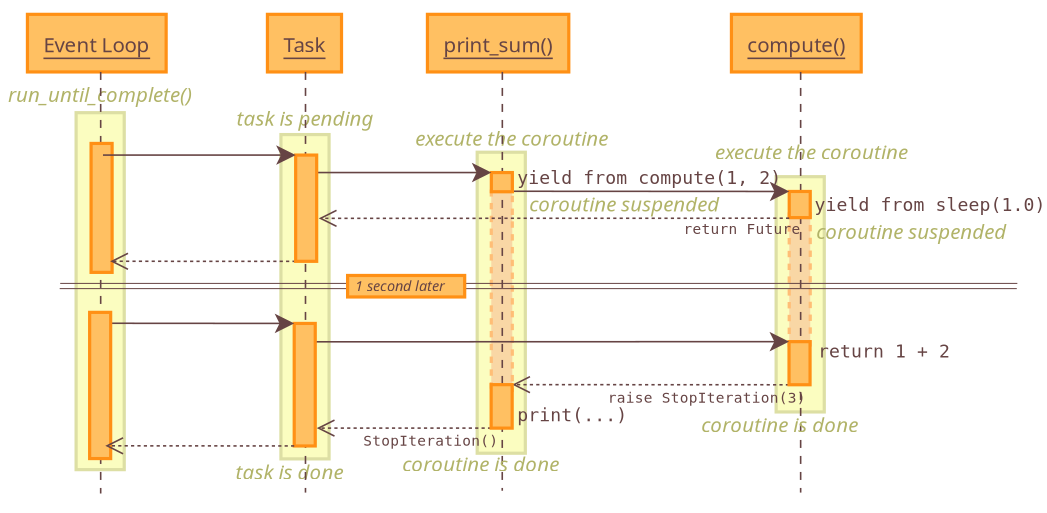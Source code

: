 <?xml version="1.0" encoding="UTF-8"?>
<dia:diagram xmlns:dia="http://www.lysator.liu.se/~alla/dia/">
  <dia:layer name="Arrière-plan" visible="true" active="true">
    <dia:object type="Standard - Box" version="0" id="O0">
      <dia:attribute name="obj_pos">
        <dia:point val="0.224,0.533"/>
      </dia:attribute>
      <dia:attribute name="obj_bb">
        <dia:rectangle val="0.174,0.483;32.842,16.455"/>
      </dia:attribute>
      <dia:attribute name="elem_corner">
        <dia:point val="0.224,0.533"/>
      </dia:attribute>
      <dia:attribute name="elem_width">
        <dia:real val="32.568"/>
      </dia:attribute>
      <dia:attribute name="elem_height">
        <dia:real val="15.871"/>
      </dia:attribute>
      <dia:attribute name="border_width">
        <dia:real val="0.1"/>
      </dia:attribute>
      <dia:attribute name="border_color">
        <dia:color val="#ffffff"/>
      </dia:attribute>
      <dia:attribute name="show_background">
        <dia:boolean val="true"/>
      </dia:attribute>
    </dia:object>
    <dia:object type="Standard - Box" version="0" id="O1">
      <dia:attribute name="obj_pos">
        <dia:point val="8.922,4.657"/>
      </dia:attribute>
      <dia:attribute name="obj_bb">
        <dia:rectangle val="8.872,4.607;10.476,14.842"/>
      </dia:attribute>
      <dia:attribute name="elem_corner">
        <dia:point val="8.922,4.657"/>
      </dia:attribute>
      <dia:attribute name="elem_width">
        <dia:real val="1.504"/>
      </dia:attribute>
      <dia:attribute name="elem_height">
        <dia:real val="10.135"/>
      </dia:attribute>
      <dia:attribute name="border_width">
        <dia:real val="0.1"/>
      </dia:attribute>
      <dia:attribute name="border_color">
        <dia:color val="#dddfa4"/>
      </dia:attribute>
      <dia:attribute name="inner_color">
        <dia:color val="#fbfdc0"/>
      </dia:attribute>
      <dia:attribute name="show_background">
        <dia:boolean val="true"/>
      </dia:attribute>
    </dia:object>
    <dia:object type="Standard - Box" version="0" id="O2">
      <dia:attribute name="obj_pos">
        <dia:point val="24.397,5.973"/>
      </dia:attribute>
      <dia:attribute name="obj_bb">
        <dia:rectangle val="24.347,5.923;25.951,13.375"/>
      </dia:attribute>
      <dia:attribute name="elem_corner">
        <dia:point val="24.397,5.973"/>
      </dia:attribute>
      <dia:attribute name="elem_width">
        <dia:real val="1.504"/>
      </dia:attribute>
      <dia:attribute name="elem_height">
        <dia:real val="7.352"/>
      </dia:attribute>
      <dia:attribute name="border_width">
        <dia:real val="0.1"/>
      </dia:attribute>
      <dia:attribute name="border_color">
        <dia:color val="#dddfa4"/>
      </dia:attribute>
      <dia:attribute name="inner_color">
        <dia:color val="#fbfdc0"/>
      </dia:attribute>
      <dia:attribute name="show_background">
        <dia:boolean val="true"/>
      </dia:attribute>
    </dia:object>
    <dia:object type="Standard - Box" version="0" id="O3">
      <dia:attribute name="obj_pos">
        <dia:point val="15.055,5.209"/>
      </dia:attribute>
      <dia:attribute name="obj_bb">
        <dia:rectangle val="15.005,5.159;16.609,14.665"/>
      </dia:attribute>
      <dia:attribute name="elem_corner">
        <dia:point val="15.055,5.209"/>
      </dia:attribute>
      <dia:attribute name="elem_width">
        <dia:real val="1.504"/>
      </dia:attribute>
      <dia:attribute name="elem_height">
        <dia:real val="9.406"/>
      </dia:attribute>
      <dia:attribute name="border_width">
        <dia:real val="0.1"/>
      </dia:attribute>
      <dia:attribute name="border_color">
        <dia:color val="#dddfa4"/>
      </dia:attribute>
      <dia:attribute name="inner_color">
        <dia:color val="#fbfdc0"/>
      </dia:attribute>
      <dia:attribute name="show_background">
        <dia:boolean val="true"/>
      </dia:attribute>
    </dia:object>
    <dia:object type="Standard - Box" version="0" id="O4">
      <dia:attribute name="obj_pos">
        <dia:point val="2.521,3.973"/>
      </dia:attribute>
      <dia:attribute name="obj_bb">
        <dia:rectangle val="2.471,3.923;4.075,15.178"/>
      </dia:attribute>
      <dia:attribute name="elem_corner">
        <dia:point val="2.521,3.973"/>
      </dia:attribute>
      <dia:attribute name="elem_width">
        <dia:real val="1.504"/>
      </dia:attribute>
      <dia:attribute name="elem_height">
        <dia:real val="11.155"/>
      </dia:attribute>
      <dia:attribute name="border_width">
        <dia:real val="0.1"/>
      </dia:attribute>
      <dia:attribute name="border_color">
        <dia:color val="#dddfa4"/>
      </dia:attribute>
      <dia:attribute name="inner_color">
        <dia:color val="#fbfdc0"/>
      </dia:attribute>
      <dia:attribute name="show_background">
        <dia:boolean val="true"/>
      </dia:attribute>
    </dia:object>
    <dia:object type="UML - Object" version="0" id="O5">
      <dia:attribute name="obj_pos">
        <dia:point val="1,0.9"/>
      </dia:attribute>
      <dia:attribute name="obj_bb">
        <dia:rectangle val="0.95,0.85;5.628,2.75"/>
      </dia:attribute>
      <dia:attribute name="meta">
        <dia:composite type="dict"/>
      </dia:attribute>
      <dia:attribute name="elem_corner">
        <dia:point val="1,0.9"/>
      </dia:attribute>
      <dia:attribute name="elem_width">
        <dia:real val="4.577"/>
      </dia:attribute>
      <dia:attribute name="elem_height">
        <dia:real val="1.8"/>
      </dia:attribute>
      <dia:attribute name="line_width">
        <dia:real val="0.1"/>
      </dia:attribute>
      <dia:attribute name="text_colour">
        <dia:color val="#664444"/>
      </dia:attribute>
      <dia:attribute name="line_colour">
        <dia:color val="#ff9015"/>
      </dia:attribute>
      <dia:attribute name="fill_colour">
        <dia:color val="#ffc062"/>
      </dia:attribute>
      <dia:attribute name="text">
        <dia:composite type="text">
          <dia:attribute name="string">
            <dia:string>#Event Loop#</dia:string>
          </dia:attribute>
          <dia:attribute name="font">
            <dia:font family="sans" style="0" name="Helvetica"/>
          </dia:attribute>
          <dia:attribute name="height">
            <dia:real val="0.8"/>
          </dia:attribute>
          <dia:attribute name="pos">
            <dia:point val="3.289,1.995"/>
          </dia:attribute>
          <dia:attribute name="color">
            <dia:color val="#664444"/>
          </dia:attribute>
          <dia:attribute name="alignment">
            <dia:enum val="1"/>
          </dia:attribute>
        </dia:composite>
      </dia:attribute>
      <dia:attribute name="stereotype">
        <dia:string>##</dia:string>
      </dia:attribute>
      <dia:attribute name="exstate">
        <dia:string>##</dia:string>
      </dia:attribute>
      <dia:attribute name="attrib">
        <dia:composite type="text">
          <dia:attribute name="string">
            <dia:string>##</dia:string>
          </dia:attribute>
          <dia:attribute name="font">
            <dia:font family="sans" style="0" name="Helvetica"/>
          </dia:attribute>
          <dia:attribute name="height">
            <dia:real val="0.8"/>
          </dia:attribute>
          <dia:attribute name="pos">
            <dia:point val="0,0"/>
          </dia:attribute>
          <dia:attribute name="color">
            <dia:color val="#000000"/>
          </dia:attribute>
          <dia:attribute name="alignment">
            <dia:enum val="0"/>
          </dia:attribute>
        </dia:composite>
      </dia:attribute>
      <dia:attribute name="is_active">
        <dia:boolean val="false"/>
      </dia:attribute>
      <dia:attribute name="show_attribs">
        <dia:boolean val="false"/>
      </dia:attribute>
      <dia:attribute name="multiple">
        <dia:boolean val="false"/>
      </dia:attribute>
    </dia:object>
    <dia:object type="UML - Object" version="0" id="O6">
      <dia:attribute name="obj_pos">
        <dia:point val="8.5,0.9"/>
      </dia:attribute>
      <dia:attribute name="obj_bb">
        <dia:rectangle val="8.45,0.85;10.93,2.75"/>
      </dia:attribute>
      <dia:attribute name="meta">
        <dia:composite type="dict"/>
      </dia:attribute>
      <dia:attribute name="elem_corner">
        <dia:point val="8.5,0.9"/>
      </dia:attribute>
      <dia:attribute name="elem_width">
        <dia:real val="2.38"/>
      </dia:attribute>
      <dia:attribute name="elem_height">
        <dia:real val="1.8"/>
      </dia:attribute>
      <dia:attribute name="line_width">
        <dia:real val="0.1"/>
      </dia:attribute>
      <dia:attribute name="text_colour">
        <dia:color val="#664444"/>
      </dia:attribute>
      <dia:attribute name="line_colour">
        <dia:color val="#ff9015"/>
      </dia:attribute>
      <dia:attribute name="fill_colour">
        <dia:color val="#ffc062"/>
      </dia:attribute>
      <dia:attribute name="text">
        <dia:composite type="text">
          <dia:attribute name="string">
            <dia:string>#Task#</dia:string>
          </dia:attribute>
          <dia:attribute name="font">
            <dia:font family="sans" style="0" name="Helvetica"/>
          </dia:attribute>
          <dia:attribute name="height">
            <dia:real val="0.8"/>
          </dia:attribute>
          <dia:attribute name="pos">
            <dia:point val="9.69,1.995"/>
          </dia:attribute>
          <dia:attribute name="color">
            <dia:color val="#664444"/>
          </dia:attribute>
          <dia:attribute name="alignment">
            <dia:enum val="1"/>
          </dia:attribute>
        </dia:composite>
      </dia:attribute>
      <dia:attribute name="stereotype">
        <dia:string>##</dia:string>
      </dia:attribute>
      <dia:attribute name="exstate">
        <dia:string>##</dia:string>
      </dia:attribute>
      <dia:attribute name="attrib">
        <dia:composite type="text">
          <dia:attribute name="string">
            <dia:string>##</dia:string>
          </dia:attribute>
          <dia:attribute name="font">
            <dia:font family="sans" style="0" name="Helvetica"/>
          </dia:attribute>
          <dia:attribute name="height">
            <dia:real val="0.8"/>
          </dia:attribute>
          <dia:attribute name="pos">
            <dia:point val="0,0"/>
          </dia:attribute>
          <dia:attribute name="color">
            <dia:color val="#000000"/>
          </dia:attribute>
          <dia:attribute name="alignment">
            <dia:enum val="0"/>
          </dia:attribute>
        </dia:composite>
      </dia:attribute>
      <dia:attribute name="is_active">
        <dia:boolean val="false"/>
      </dia:attribute>
      <dia:attribute name="show_attribs">
        <dia:boolean val="false"/>
      </dia:attribute>
      <dia:attribute name="multiple">
        <dia:boolean val="false"/>
      </dia:attribute>
    </dia:object>
    <dia:object type="UML - Object" version="0" id="O7">
      <dia:attribute name="obj_pos">
        <dia:point val="23,0.9"/>
      </dia:attribute>
      <dia:attribute name="obj_bb">
        <dia:rectangle val="22.95,0.85;27.375,2.75"/>
      </dia:attribute>
      <dia:attribute name="meta">
        <dia:composite type="dict"/>
      </dia:attribute>
      <dia:attribute name="elem_corner">
        <dia:point val="23,0.9"/>
      </dia:attribute>
      <dia:attribute name="elem_width">
        <dia:real val="4.325"/>
      </dia:attribute>
      <dia:attribute name="elem_height">
        <dia:real val="1.8"/>
      </dia:attribute>
      <dia:attribute name="line_width">
        <dia:real val="0.1"/>
      </dia:attribute>
      <dia:attribute name="text_colour">
        <dia:color val="#664444"/>
      </dia:attribute>
      <dia:attribute name="line_colour">
        <dia:color val="#ff9015"/>
      </dia:attribute>
      <dia:attribute name="fill_colour">
        <dia:color val="#ffc062"/>
      </dia:attribute>
      <dia:attribute name="text">
        <dia:composite type="text">
          <dia:attribute name="string">
            <dia:string>#compute()#</dia:string>
          </dia:attribute>
          <dia:attribute name="font">
            <dia:font family="sans" style="0" name="Helvetica"/>
          </dia:attribute>
          <dia:attribute name="height">
            <dia:real val="0.8"/>
          </dia:attribute>
          <dia:attribute name="pos">
            <dia:point val="25.163,1.995"/>
          </dia:attribute>
          <dia:attribute name="color">
            <dia:color val="#664444"/>
          </dia:attribute>
          <dia:attribute name="alignment">
            <dia:enum val="1"/>
          </dia:attribute>
        </dia:composite>
      </dia:attribute>
      <dia:attribute name="stereotype">
        <dia:string>##</dia:string>
      </dia:attribute>
      <dia:attribute name="exstate">
        <dia:string>##</dia:string>
      </dia:attribute>
      <dia:attribute name="attrib">
        <dia:composite type="text">
          <dia:attribute name="string">
            <dia:string>##</dia:string>
          </dia:attribute>
          <dia:attribute name="font">
            <dia:font family="sans" style="0" name="Helvetica"/>
          </dia:attribute>
          <dia:attribute name="height">
            <dia:real val="0.8"/>
          </dia:attribute>
          <dia:attribute name="pos">
            <dia:point val="0,0"/>
          </dia:attribute>
          <dia:attribute name="color">
            <dia:color val="#000000"/>
          </dia:attribute>
          <dia:attribute name="alignment">
            <dia:enum val="0"/>
          </dia:attribute>
        </dia:composite>
      </dia:attribute>
      <dia:attribute name="is_active">
        <dia:boolean val="false"/>
      </dia:attribute>
      <dia:attribute name="show_attribs">
        <dia:boolean val="false"/>
      </dia:attribute>
      <dia:attribute name="multiple">
        <dia:boolean val="false"/>
      </dia:attribute>
    </dia:object>
    <dia:object type="UML - Object" version="0" id="O8">
      <dia:attribute name="obj_pos">
        <dia:point val="13.5,0.9"/>
      </dia:attribute>
      <dia:attribute name="obj_bb">
        <dia:rectangle val="13.45,0.85;18.233,2.75"/>
      </dia:attribute>
      <dia:attribute name="meta">
        <dia:composite type="dict"/>
      </dia:attribute>
      <dia:attribute name="elem_corner">
        <dia:point val="13.5,0.9"/>
      </dia:attribute>
      <dia:attribute name="elem_width">
        <dia:real val="4.683"/>
      </dia:attribute>
      <dia:attribute name="elem_height">
        <dia:real val="1.8"/>
      </dia:attribute>
      <dia:attribute name="line_width">
        <dia:real val="0.1"/>
      </dia:attribute>
      <dia:attribute name="text_colour">
        <dia:color val="#664444"/>
      </dia:attribute>
      <dia:attribute name="line_colour">
        <dia:color val="#ff9015"/>
      </dia:attribute>
      <dia:attribute name="fill_colour">
        <dia:color val="#ffc062"/>
      </dia:attribute>
      <dia:attribute name="text">
        <dia:composite type="text">
          <dia:attribute name="string">
            <dia:string>#print_sum()#</dia:string>
          </dia:attribute>
          <dia:attribute name="font">
            <dia:font family="sans" style="0" name="Helvetica"/>
          </dia:attribute>
          <dia:attribute name="height">
            <dia:real val="0.8"/>
          </dia:attribute>
          <dia:attribute name="pos">
            <dia:point val="15.841,1.995"/>
          </dia:attribute>
          <dia:attribute name="color">
            <dia:color val="#664444"/>
          </dia:attribute>
          <dia:attribute name="alignment">
            <dia:enum val="1"/>
          </dia:attribute>
        </dia:composite>
      </dia:attribute>
      <dia:attribute name="stereotype">
        <dia:string>##</dia:string>
      </dia:attribute>
      <dia:attribute name="exstate">
        <dia:string>##</dia:string>
      </dia:attribute>
      <dia:attribute name="attrib">
        <dia:composite type="text">
          <dia:attribute name="string">
            <dia:string>##</dia:string>
          </dia:attribute>
          <dia:attribute name="font">
            <dia:font family="sans" style="0" name="Helvetica"/>
          </dia:attribute>
          <dia:attribute name="height">
            <dia:real val="0.8"/>
          </dia:attribute>
          <dia:attribute name="pos">
            <dia:point val="0,0"/>
          </dia:attribute>
          <dia:attribute name="color">
            <dia:color val="#000000"/>
          </dia:attribute>
          <dia:attribute name="alignment">
            <dia:enum val="0"/>
          </dia:attribute>
        </dia:composite>
      </dia:attribute>
      <dia:attribute name="is_active">
        <dia:boolean val="false"/>
      </dia:attribute>
      <dia:attribute name="show_attribs">
        <dia:boolean val="false"/>
      </dia:attribute>
      <dia:attribute name="multiple">
        <dia:boolean val="false"/>
      </dia:attribute>
    </dia:object>
    <dia:object type="Standard - Text" version="1" id="O9">
      <dia:attribute name="obj_pos">
        <dia:point val="0.391,3.64"/>
      </dia:attribute>
      <dia:attribute name="obj_bb">
        <dia:rectangle val="0.391,3.045;7.011,3.79"/>
      </dia:attribute>
      <dia:attribute name="text">
        <dia:composite type="text">
          <dia:attribute name="string">
            <dia:string>#run_until_complete()#</dia:string>
          </dia:attribute>
          <dia:attribute name="font">
            <dia:font family="sans" style="8" name="Helvetica-Oblique"/>
          </dia:attribute>
          <dia:attribute name="height">
            <dia:real val="0.8"/>
          </dia:attribute>
          <dia:attribute name="pos">
            <dia:point val="0.391,3.64"/>
          </dia:attribute>
          <dia:attribute name="color">
            <dia:color val="#b1b368"/>
          </dia:attribute>
          <dia:attribute name="alignment">
            <dia:enum val="0"/>
          </dia:attribute>
        </dia:composite>
      </dia:attribute>
      <dia:attribute name="valign">
        <dia:enum val="3"/>
      </dia:attribute>
    </dia:object>
    <dia:object type="Standard - Text" version="1" id="O10">
      <dia:attribute name="obj_pos">
        <dia:point val="16.305,6.2"/>
      </dia:attribute>
      <dia:attribute name="obj_bb">
        <dia:rectangle val="16.305,5.675;24.465,6.332"/>
      </dia:attribute>
      <dia:attribute name="text">
        <dia:composite type="text">
          <dia:attribute name="string">
            <dia:string>#yield from compute(1, 2)#</dia:string>
          </dia:attribute>
          <dia:attribute name="font">
            <dia:font family="monospace" style="0" name="Courier"/>
          </dia:attribute>
          <dia:attribute name="height">
            <dia:real val="0.706"/>
          </dia:attribute>
          <dia:attribute name="pos">
            <dia:point val="16.305,6.2"/>
          </dia:attribute>
          <dia:attribute name="color">
            <dia:color val="#664444"/>
          </dia:attribute>
          <dia:attribute name="alignment">
            <dia:enum val="0"/>
          </dia:attribute>
        </dia:composite>
      </dia:attribute>
      <dia:attribute name="valign">
        <dia:enum val="3"/>
      </dia:attribute>
    </dia:object>
    <dia:object type="Standard - Text" version="1" id="O11">
      <dia:attribute name="obj_pos">
        <dia:point val="25.593,7.044"/>
      </dia:attribute>
      <dia:attribute name="obj_bb">
        <dia:rectangle val="25.593,6.519;32.733,7.177"/>
      </dia:attribute>
      <dia:attribute name="text">
        <dia:composite type="text">
          <dia:attribute name="string">
            <dia:string>#yield from sleep(1.0)#</dia:string>
          </dia:attribute>
          <dia:attribute name="font">
            <dia:font family="monospace" style="0" name="Courier"/>
          </dia:attribute>
          <dia:attribute name="height">
            <dia:real val="0.706"/>
          </dia:attribute>
          <dia:attribute name="pos">
            <dia:point val="25.593,7.044"/>
          </dia:attribute>
          <dia:attribute name="color">
            <dia:color val="#664444"/>
          </dia:attribute>
          <dia:attribute name="alignment">
            <dia:enum val="0"/>
          </dia:attribute>
        </dia:composite>
      </dia:attribute>
      <dia:attribute name="valign">
        <dia:enum val="3"/>
      </dia:attribute>
    </dia:object>
    <dia:object type="Standard - Text" version="1" id="O12">
      <dia:attribute name="obj_pos">
        <dia:point val="13.117,5.01"/>
      </dia:attribute>
      <dia:attribute name="obj_bb">
        <dia:rectangle val="13.117,4.415;20.177,5.16"/>
      </dia:attribute>
      <dia:attribute name="text">
        <dia:composite type="text">
          <dia:attribute name="string">
            <dia:string>#execute the coroutine#</dia:string>
          </dia:attribute>
          <dia:attribute name="font">
            <dia:font family="sans" style="8" name="Helvetica-Oblique"/>
          </dia:attribute>
          <dia:attribute name="height">
            <dia:real val="0.8"/>
          </dia:attribute>
          <dia:attribute name="pos">
            <dia:point val="13.117,5.01"/>
          </dia:attribute>
          <dia:attribute name="color">
            <dia:color val="#b1b368"/>
          </dia:attribute>
          <dia:attribute name="alignment">
            <dia:enum val="0"/>
          </dia:attribute>
        </dia:composite>
      </dia:attribute>
      <dia:attribute name="valign">
        <dia:enum val="3"/>
      </dia:attribute>
    </dia:object>
    <dia:object type="Standard - Text" version="1" id="O13">
      <dia:attribute name="obj_pos">
        <dia:point val="7.53,4.379"/>
      </dia:attribute>
      <dia:attribute name="obj_bb">
        <dia:rectangle val="7.53,3.784;12.395,4.529"/>
      </dia:attribute>
      <dia:attribute name="text">
        <dia:composite type="text">
          <dia:attribute name="string">
            <dia:string>#task is pending#</dia:string>
          </dia:attribute>
          <dia:attribute name="font">
            <dia:font family="sans" style="8" name="Helvetica-Oblique"/>
          </dia:attribute>
          <dia:attribute name="height">
            <dia:real val="0.8"/>
          </dia:attribute>
          <dia:attribute name="pos">
            <dia:point val="7.53,4.379"/>
          </dia:attribute>
          <dia:attribute name="color">
            <dia:color val="#b1b368"/>
          </dia:attribute>
          <dia:attribute name="alignment">
            <dia:enum val="0"/>
          </dia:attribute>
        </dia:composite>
      </dia:attribute>
      <dia:attribute name="valign">
        <dia:enum val="3"/>
      </dia:attribute>
    </dia:object>
    <dia:object type="Standard - Text" version="1" id="O14">
      <dia:attribute name="obj_pos">
        <dia:point val="25.709,11.625"/>
      </dia:attribute>
      <dia:attribute name="obj_bb">
        <dia:rectangle val="25.709,11.1;29.789,11.757"/>
      </dia:attribute>
      <dia:attribute name="text">
        <dia:composite type="text">
          <dia:attribute name="string">
            <dia:string>#return 1 + 2#</dia:string>
          </dia:attribute>
          <dia:attribute name="font">
            <dia:font family="monospace" style="0" name="Courier"/>
          </dia:attribute>
          <dia:attribute name="height">
            <dia:real val="0.706"/>
          </dia:attribute>
          <dia:attribute name="pos">
            <dia:point val="25.709,11.625"/>
          </dia:attribute>
          <dia:attribute name="color">
            <dia:color val="#664444"/>
          </dia:attribute>
          <dia:attribute name="alignment">
            <dia:enum val="0"/>
          </dia:attribute>
        </dia:composite>
      </dia:attribute>
      <dia:attribute name="valign">
        <dia:enum val="3"/>
      </dia:attribute>
    </dia:object>
    <dia:object type="Standard - Line" version="0" id="O15">
      <dia:attribute name="obj_pos">
        <dia:point val="24.8,12.476"/>
      </dia:attribute>
      <dia:attribute name="obj_bb">
        <dia:rectangle val="16.093,12.182;24.825,12.762"/>
      </dia:attribute>
      <dia:attribute name="conn_endpoints">
        <dia:point val="24.8,12.476"/>
        <dia:point val="16.148,12.472"/>
      </dia:attribute>
      <dia:attribute name="numcp">
        <dia:int val="1"/>
      </dia:attribute>
      <dia:attribute name="line_color">
        <dia:color val="#664444"/>
      </dia:attribute>
      <dia:attribute name="line_width">
        <dia:real val="0.05"/>
      </dia:attribute>
      <dia:attribute name="line_style">
        <dia:enum val="1"/>
      </dia:attribute>
      <dia:attribute name="end_arrow">
        <dia:enum val="1"/>
      </dia:attribute>
      <dia:attribute name="end_arrow_length">
        <dia:real val="0.5"/>
      </dia:attribute>
      <dia:attribute name="end_arrow_width">
        <dia:real val="0.5"/>
      </dia:attribute>
      <dia:attribute name="dashlength">
        <dia:real val="0.1"/>
      </dia:attribute>
      <dia:connections>
        <dia:connection handle="0" to="O30" connection="5"/>
        <dia:connection handle="1" to="O28" connection="2"/>
      </dia:connections>
    </dia:object>
    <dia:object type="Standard - Line" version="0" id="O16">
      <dia:attribute name="obj_pos">
        <dia:point val="15.491,13.83"/>
      </dia:attribute>
      <dia:attribute name="obj_bb">
        <dia:rectangle val="9.984,13.54;15.516,14.121"/>
      </dia:attribute>
      <dia:attribute name="conn_endpoints">
        <dia:point val="15.491,13.83"/>
        <dia:point val="10.04,13.83"/>
      </dia:attribute>
      <dia:attribute name="numcp">
        <dia:int val="1"/>
      </dia:attribute>
      <dia:attribute name="line_color">
        <dia:color val="#664444"/>
      </dia:attribute>
      <dia:attribute name="line_width">
        <dia:real val="0.05"/>
      </dia:attribute>
      <dia:attribute name="line_style">
        <dia:enum val="1"/>
      </dia:attribute>
      <dia:attribute name="end_arrow">
        <dia:enum val="1"/>
      </dia:attribute>
      <dia:attribute name="end_arrow_length">
        <dia:real val="0.5"/>
      </dia:attribute>
      <dia:attribute name="end_arrow_width">
        <dia:real val="0.5"/>
      </dia:attribute>
      <dia:attribute name="dashlength">
        <dia:real val="0.1"/>
      </dia:attribute>
      <dia:connections>
        <dia:connection handle="0" to="O28" connection="5"/>
      </dia:connections>
    </dia:object>
    <dia:object type="Standard - Text" version="1" id="O17">
      <dia:attribute name="obj_pos">
        <dia:point val="16.306,13.616"/>
      </dia:attribute>
      <dia:attribute name="obj_bb">
        <dia:rectangle val="16.306,13.091;19.706,13.748"/>
      </dia:attribute>
      <dia:attribute name="text">
        <dia:composite type="text">
          <dia:attribute name="string">
            <dia:string>#print(...)#</dia:string>
          </dia:attribute>
          <dia:attribute name="font">
            <dia:font family="monospace" style="0" name="Courier"/>
          </dia:attribute>
          <dia:attribute name="height">
            <dia:real val="0.706"/>
          </dia:attribute>
          <dia:attribute name="pos">
            <dia:point val="16.306,13.616"/>
          </dia:attribute>
          <dia:attribute name="color">
            <dia:color val="#664444"/>
          </dia:attribute>
          <dia:attribute name="alignment">
            <dia:enum val="0"/>
          </dia:attribute>
        </dia:composite>
      </dia:attribute>
      <dia:attribute name="valign">
        <dia:enum val="3"/>
      </dia:attribute>
    </dia:object>
    <dia:object type="Standard - Text" version="1" id="O18">
      <dia:attribute name="obj_pos">
        <dia:point val="19.132,13.036"/>
      </dia:attribute>
      <dia:attribute name="obj_bb">
        <dia:rectangle val="19.132,12.616;25.127,13.143"/>
      </dia:attribute>
      <dia:attribute name="text">
        <dia:composite type="text">
          <dia:attribute name="string">
            <dia:string>#raise StopIteration(3)#</dia:string>
          </dia:attribute>
          <dia:attribute name="font">
            <dia:font family="monospace" style="0" name="Courier"/>
          </dia:attribute>
          <dia:attribute name="height">
            <dia:real val="0.564"/>
          </dia:attribute>
          <dia:attribute name="pos">
            <dia:point val="19.132,13.036"/>
          </dia:attribute>
          <dia:attribute name="color">
            <dia:color val="#664444"/>
          </dia:attribute>
          <dia:attribute name="alignment">
            <dia:enum val="0"/>
          </dia:attribute>
        </dia:composite>
      </dia:attribute>
      <dia:attribute name="valign">
        <dia:enum val="3"/>
      </dia:attribute>
    </dia:object>
    <dia:object type="Standard - Text" version="1" id="O19">
      <dia:attribute name="obj_pos">
        <dia:point val="11.493,14.381"/>
      </dia:attribute>
      <dia:attribute name="obj_bb">
        <dia:rectangle val="11.493,13.961;15.581,14.489"/>
      </dia:attribute>
      <dia:attribute name="text">
        <dia:composite type="text">
          <dia:attribute name="string">
            <dia:string>#StopIteration()#</dia:string>
          </dia:attribute>
          <dia:attribute name="font">
            <dia:font family="monospace" style="0" name="Courier"/>
          </dia:attribute>
          <dia:attribute name="height">
            <dia:real val="0.564"/>
          </dia:attribute>
          <dia:attribute name="pos">
            <dia:point val="11.493,14.381"/>
          </dia:attribute>
          <dia:attribute name="color">
            <dia:color val="#664444"/>
          </dia:attribute>
          <dia:attribute name="alignment">
            <dia:enum val="0"/>
          </dia:attribute>
        </dia:composite>
      </dia:attribute>
      <dia:attribute name="valign">
        <dia:enum val="3"/>
      </dia:attribute>
    </dia:object>
    <dia:object type="Standard - Text" version="1" id="O20">
      <dia:attribute name="obj_pos">
        <dia:point val="7.504,15.434"/>
      </dia:attribute>
      <dia:attribute name="obj_bb">
        <dia:rectangle val="7.504,14.838;11.364,15.584"/>
      </dia:attribute>
      <dia:attribute name="text">
        <dia:composite type="text">
          <dia:attribute name="string">
            <dia:string>#task is done#</dia:string>
          </dia:attribute>
          <dia:attribute name="font">
            <dia:font family="sans" style="8" name="Helvetica-Oblique"/>
          </dia:attribute>
          <dia:attribute name="height">
            <dia:real val="0.8"/>
          </dia:attribute>
          <dia:attribute name="pos">
            <dia:point val="7.504,15.434"/>
          </dia:attribute>
          <dia:attribute name="color">
            <dia:color val="#b1b368"/>
          </dia:attribute>
          <dia:attribute name="alignment">
            <dia:enum val="0"/>
          </dia:attribute>
        </dia:composite>
      </dia:attribute>
      <dia:attribute name="valign">
        <dia:enum val="3"/>
      </dia:attribute>
    </dia:object>
    <dia:object type="Standard - Box" version="0" id="O21">
      <dia:attribute name="obj_pos">
        <dia:point val="24.806,6.938"/>
      </dia:attribute>
      <dia:attribute name="obj_bb">
        <dia:rectangle val="24.756,6.888;25.513,11.507"/>
      </dia:attribute>
      <dia:attribute name="elem_corner">
        <dia:point val="24.806,6.938"/>
      </dia:attribute>
      <dia:attribute name="elem_width">
        <dia:real val="0.657"/>
      </dia:attribute>
      <dia:attribute name="elem_height">
        <dia:real val="4.519"/>
      </dia:attribute>
      <dia:attribute name="border_width">
        <dia:real val="0.1"/>
      </dia:attribute>
      <dia:attribute name="border_color">
        <dia:color val="#ffbe76"/>
      </dia:attribute>
      <dia:attribute name="inner_color">
        <dia:color val="#f9d7a5"/>
      </dia:attribute>
      <dia:attribute name="show_background">
        <dia:boolean val="true"/>
      </dia:attribute>
      <dia:attribute name="line_style">
        <dia:enum val="1"/>
      </dia:attribute>
      <dia:attribute name="dashlength">
        <dia:real val="0.2"/>
      </dia:attribute>
    </dia:object>
    <dia:object type="Standard - Box" version="0" id="O22">
      <dia:attribute name="obj_pos">
        <dia:point val="15.495,6.426"/>
      </dia:attribute>
      <dia:attribute name="obj_bb">
        <dia:rectangle val="15.444,6.376;16.201,12.703"/>
      </dia:attribute>
      <dia:attribute name="elem_corner">
        <dia:point val="15.495,6.426"/>
      </dia:attribute>
      <dia:attribute name="elem_width">
        <dia:real val="0.657"/>
      </dia:attribute>
      <dia:attribute name="elem_height">
        <dia:real val="6.227"/>
      </dia:attribute>
      <dia:attribute name="border_width">
        <dia:real val="0.1"/>
      </dia:attribute>
      <dia:attribute name="border_color">
        <dia:color val="#ffbe76"/>
      </dia:attribute>
      <dia:attribute name="inner_color">
        <dia:color val="#f9d7a5"/>
      </dia:attribute>
      <dia:attribute name="show_background">
        <dia:boolean val="true"/>
      </dia:attribute>
      <dia:attribute name="line_style">
        <dia:enum val="1"/>
      </dia:attribute>
      <dia:attribute name="dashlength">
        <dia:real val="0.2"/>
      </dia:attribute>
    </dia:object>
    <dia:object type="Standard - Text" version="1" id="O23">
      <dia:attribute name="obj_pos">
        <dia:point val="16.679,7.063"/>
      </dia:attribute>
      <dia:attribute name="obj_bb">
        <dia:rectangle val="16.679,6.468;23.402,7.213"/>
      </dia:attribute>
      <dia:attribute name="text">
        <dia:composite type="text">
          <dia:attribute name="string">
            <dia:string>#coroutine suspended#</dia:string>
          </dia:attribute>
          <dia:attribute name="font">
            <dia:font family="sans" style="8" name="Helvetica-Oblique"/>
          </dia:attribute>
          <dia:attribute name="height">
            <dia:real val="0.8"/>
          </dia:attribute>
          <dia:attribute name="pos">
            <dia:point val="16.679,7.063"/>
          </dia:attribute>
          <dia:attribute name="color">
            <dia:color val="#b1b368"/>
          </dia:attribute>
          <dia:attribute name="alignment">
            <dia:enum val="0"/>
          </dia:attribute>
        </dia:composite>
      </dia:attribute>
      <dia:attribute name="valign">
        <dia:enum val="3"/>
      </dia:attribute>
    </dia:object>
    <dia:object type="Standard - Text" version="1" id="O24">
      <dia:attribute name="obj_pos">
        <dia:point val="25.648,7.92"/>
      </dia:attribute>
      <dia:attribute name="obj_bb">
        <dia:rectangle val="25.648,7.325;32.37,8.07"/>
      </dia:attribute>
      <dia:attribute name="text">
        <dia:composite type="text">
          <dia:attribute name="string">
            <dia:string>#coroutine suspended#</dia:string>
          </dia:attribute>
          <dia:attribute name="font">
            <dia:font family="sans" style="8" name="Helvetica-Oblique"/>
          </dia:attribute>
          <dia:attribute name="height">
            <dia:real val="0.8"/>
          </dia:attribute>
          <dia:attribute name="pos">
            <dia:point val="25.648,7.92"/>
          </dia:attribute>
          <dia:attribute name="color">
            <dia:color val="#b1b368"/>
          </dia:attribute>
          <dia:attribute name="alignment">
            <dia:enum val="0"/>
          </dia:attribute>
        </dia:composite>
      </dia:attribute>
      <dia:attribute name="valign">
        <dia:enum val="3"/>
      </dia:attribute>
    </dia:object>
    <dia:object type="Standard - Line" version="0" id="O25">
      <dia:attribute name="obj_pos">
        <dia:point val="9.69,2.7"/>
      </dia:attribute>
      <dia:attribute name="obj_bb">
        <dia:rectangle val="9.664,2.675;9.715,15.87"/>
      </dia:attribute>
      <dia:attribute name="conn_endpoints">
        <dia:point val="9.69,2.7"/>
        <dia:point val="9.689,15.845"/>
      </dia:attribute>
      <dia:attribute name="numcp">
        <dia:int val="1"/>
      </dia:attribute>
      <dia:attribute name="line_color">
        <dia:color val="#664444"/>
      </dia:attribute>
      <dia:attribute name="line_width">
        <dia:real val="0.05"/>
      </dia:attribute>
      <dia:attribute name="line_style">
        <dia:enum val="1"/>
      </dia:attribute>
      <dia:attribute name="dashlength">
        <dia:real val="0.25"/>
      </dia:attribute>
      <dia:connections>
        <dia:connection handle="0" to="O6" connection="6"/>
      </dia:connections>
    </dia:object>
    <dia:object type="Standard - Line" version="0" id="O26">
      <dia:attribute name="obj_pos">
        <dia:point val="3.289,2.7"/>
      </dia:attribute>
      <dia:attribute name="obj_bb">
        <dia:rectangle val="3.264,2.675;3.314,15.899"/>
      </dia:attribute>
      <dia:attribute name="conn_endpoints">
        <dia:point val="3.289,2.7"/>
        <dia:point val="3.289,15.874"/>
      </dia:attribute>
      <dia:attribute name="numcp">
        <dia:int val="1"/>
      </dia:attribute>
      <dia:attribute name="line_color">
        <dia:color val="#664444"/>
      </dia:attribute>
      <dia:attribute name="line_width">
        <dia:real val="0.05"/>
      </dia:attribute>
      <dia:attribute name="line_style">
        <dia:enum val="1"/>
      </dia:attribute>
      <dia:attribute name="dashlength">
        <dia:real val="0.25"/>
      </dia:attribute>
      <dia:connections>
        <dia:connection handle="0" to="O5" connection="6"/>
      </dia:connections>
    </dia:object>
    <dia:object type="Standard - Line" version="0" id="O27">
      <dia:attribute name="obj_pos">
        <dia:point val="15.841,2.7"/>
      </dia:attribute>
      <dia:attribute name="obj_bb">
        <dia:rectangle val="15.812,2.675;15.866,15.813"/>
      </dia:attribute>
      <dia:attribute name="conn_endpoints">
        <dia:point val="15.841,2.7"/>
        <dia:point val="15.838,15.788"/>
      </dia:attribute>
      <dia:attribute name="numcp">
        <dia:int val="1"/>
      </dia:attribute>
      <dia:attribute name="line_color">
        <dia:color val="#664444"/>
      </dia:attribute>
      <dia:attribute name="line_width">
        <dia:real val="0.05"/>
      </dia:attribute>
      <dia:attribute name="line_style">
        <dia:enum val="1"/>
      </dia:attribute>
      <dia:attribute name="dashlength">
        <dia:real val="0.25"/>
      </dia:attribute>
      <dia:connections>
        <dia:connection handle="0" to="O8" connection="6"/>
      </dia:connections>
    </dia:object>
    <dia:object type="Standard - Box" version="0" id="O28">
      <dia:attribute name="obj_pos">
        <dia:point val="15.491,12.472"/>
      </dia:attribute>
      <dia:attribute name="obj_bb">
        <dia:rectangle val="15.441,12.422;16.198,13.88"/>
      </dia:attribute>
      <dia:attribute name="elem_corner">
        <dia:point val="15.491,12.472"/>
      </dia:attribute>
      <dia:attribute name="elem_width">
        <dia:real val="0.657"/>
      </dia:attribute>
      <dia:attribute name="elem_height">
        <dia:real val="1.359"/>
      </dia:attribute>
      <dia:attribute name="border_width">
        <dia:real val="0.1"/>
      </dia:attribute>
      <dia:attribute name="border_color">
        <dia:color val="#ff9015"/>
      </dia:attribute>
      <dia:attribute name="inner_color">
        <dia:color val="#ffc062"/>
      </dia:attribute>
      <dia:attribute name="show_background">
        <dia:boolean val="true"/>
      </dia:attribute>
    </dia:object>
    <dia:object type="Standard - Line" version="0" id="O29">
      <dia:attribute name="obj_pos">
        <dia:point val="25.163,2.7"/>
      </dia:attribute>
      <dia:attribute name="obj_bb">
        <dia:rectangle val="25.137,2.675;25.188,15.87"/>
      </dia:attribute>
      <dia:attribute name="conn_endpoints">
        <dia:point val="25.163,2.7"/>
        <dia:point val="25.163,15.845"/>
      </dia:attribute>
      <dia:attribute name="numcp">
        <dia:int val="1"/>
      </dia:attribute>
      <dia:attribute name="line_color">
        <dia:color val="#664444"/>
      </dia:attribute>
      <dia:attribute name="line_width">
        <dia:real val="0.05"/>
      </dia:attribute>
      <dia:attribute name="line_style">
        <dia:enum val="1"/>
      </dia:attribute>
      <dia:attribute name="dashlength">
        <dia:real val="0.25"/>
      </dia:attribute>
      <dia:connections>
        <dia:connection handle="0" to="O7" connection="6"/>
      </dia:connections>
    </dia:object>
    <dia:object type="Standard - Box" version="0" id="O30">
      <dia:attribute name="obj_pos">
        <dia:point val="24.8,11.128"/>
      </dia:attribute>
      <dia:attribute name="obj_bb">
        <dia:rectangle val="24.75,11.078;25.507,12.526"/>
      </dia:attribute>
      <dia:attribute name="elem_corner">
        <dia:point val="24.8,11.128"/>
      </dia:attribute>
      <dia:attribute name="elem_width">
        <dia:real val="0.657"/>
      </dia:attribute>
      <dia:attribute name="elem_height">
        <dia:real val="1.347"/>
      </dia:attribute>
      <dia:attribute name="border_width">
        <dia:real val="0.1"/>
      </dia:attribute>
      <dia:attribute name="border_color">
        <dia:color val="#ff9015"/>
      </dia:attribute>
      <dia:attribute name="inner_color">
        <dia:color val="#ffc062"/>
      </dia:attribute>
      <dia:attribute name="show_background">
        <dia:boolean val="true"/>
      </dia:attribute>
    </dia:object>
    <dia:object type="Standard - Box" version="0" id="O31">
      <dia:attribute name="obj_pos">
        <dia:point val="24.806,6.435"/>
      </dia:attribute>
      <dia:attribute name="obj_bb">
        <dia:rectangle val="24.756,6.385;25.513,7.303"/>
      </dia:attribute>
      <dia:attribute name="elem_corner">
        <dia:point val="24.806,6.435"/>
      </dia:attribute>
      <dia:attribute name="elem_width">
        <dia:real val="0.657"/>
      </dia:attribute>
      <dia:attribute name="elem_height">
        <dia:real val="0.818"/>
      </dia:attribute>
      <dia:attribute name="border_width">
        <dia:real val="0.1"/>
      </dia:attribute>
      <dia:attribute name="border_color">
        <dia:color val="#ff9015"/>
      </dia:attribute>
      <dia:attribute name="inner_color">
        <dia:color val="#ffc062"/>
      </dia:attribute>
      <dia:attribute name="show_background">
        <dia:boolean val="true"/>
      </dia:attribute>
    </dia:object>
    <dia:object type="Standard - Line" version="0" id="O32">
      <dia:attribute name="obj_pos">
        <dia:point val="16.205,6.429"/>
      </dia:attribute>
      <dia:attribute name="obj_bb">
        <dia:rectangle val="16.18,6.129;24.861,6.741"/>
      </dia:attribute>
      <dia:attribute name="conn_endpoints">
        <dia:point val="16.205,6.429"/>
        <dia:point val="24.806,6.435"/>
      </dia:attribute>
      <dia:attribute name="numcp">
        <dia:int val="1"/>
      </dia:attribute>
      <dia:attribute name="line_color">
        <dia:color val="#664444"/>
      </dia:attribute>
      <dia:attribute name="line_width">
        <dia:real val="0.05"/>
      </dia:attribute>
      <dia:attribute name="end_arrow">
        <dia:enum val="22"/>
      </dia:attribute>
      <dia:attribute name="end_arrow_length">
        <dia:real val="0.5"/>
      </dia:attribute>
      <dia:attribute name="end_arrow_width">
        <dia:real val="0.5"/>
      </dia:attribute>
      <dia:connections>
        <dia:connection handle="1" to="O31" connection="0"/>
      </dia:connections>
    </dia:object>
    <dia:object type="Standard - Line" version="0" id="O33">
      <dia:attribute name="obj_pos">
        <dia:point val="24.806,7.271"/>
      </dia:attribute>
      <dia:attribute name="obj_bb">
        <dia:rectangle val="10.047,6.984;24.831,7.565"/>
      </dia:attribute>
      <dia:attribute name="conn_endpoints">
        <dia:point val="24.806,7.271"/>
        <dia:point val="10.103,7.275"/>
      </dia:attribute>
      <dia:attribute name="numcp">
        <dia:int val="1"/>
      </dia:attribute>
      <dia:attribute name="line_color">
        <dia:color val="#664444"/>
      </dia:attribute>
      <dia:attribute name="line_width">
        <dia:real val="0.05"/>
      </dia:attribute>
      <dia:attribute name="line_style">
        <dia:enum val="1"/>
      </dia:attribute>
      <dia:attribute name="end_arrow">
        <dia:enum val="1"/>
      </dia:attribute>
      <dia:attribute name="end_arrow_length">
        <dia:real val="0.5"/>
      </dia:attribute>
      <dia:attribute name="end_arrow_width">
        <dia:real val="0.5"/>
      </dia:attribute>
      <dia:attribute name="dashlength">
        <dia:real val="0.1"/>
      </dia:attribute>
      <dia:connections>
        <dia:connection handle="0" to="O31" connection="5"/>
      </dia:connections>
    </dia:object>
    <dia:object type="Standard - Box" version="0" id="O34">
      <dia:attribute name="obj_pos">
        <dia:point val="15.497,5.844"/>
      </dia:attribute>
      <dia:attribute name="obj_bb">
        <dia:rectangle val="15.447,5.794;16.204,6.494"/>
      </dia:attribute>
      <dia:attribute name="elem_corner">
        <dia:point val="15.497,5.844"/>
      </dia:attribute>
      <dia:attribute name="elem_width">
        <dia:real val="0.657"/>
      </dia:attribute>
      <dia:attribute name="elem_height">
        <dia:real val="0.6"/>
      </dia:attribute>
      <dia:attribute name="border_width">
        <dia:real val="0.1"/>
      </dia:attribute>
      <dia:attribute name="border_color">
        <dia:color val="#ff9015"/>
      </dia:attribute>
      <dia:attribute name="inner_color">
        <dia:color val="#ffc062"/>
      </dia:attribute>
      <dia:attribute name="show_background">
        <dia:boolean val="true"/>
      </dia:attribute>
    </dia:object>
    <dia:object type="Standard - Line" version="0" id="O35">
      <dia:attribute name="obj_pos">
        <dia:point val="9.871,5.844"/>
      </dia:attribute>
      <dia:attribute name="obj_bb">
        <dia:rectangle val="9.846,5.538;15.553,6.15"/>
      </dia:attribute>
      <dia:attribute name="conn_endpoints">
        <dia:point val="9.871,5.844"/>
        <dia:point val="15.497,5.844"/>
      </dia:attribute>
      <dia:attribute name="numcp">
        <dia:int val="1"/>
      </dia:attribute>
      <dia:attribute name="line_color">
        <dia:color val="#664444"/>
      </dia:attribute>
      <dia:attribute name="line_width">
        <dia:real val="0.05"/>
      </dia:attribute>
      <dia:attribute name="end_arrow">
        <dia:enum val="22"/>
      </dia:attribute>
      <dia:attribute name="end_arrow_length">
        <dia:real val="0.5"/>
      </dia:attribute>
      <dia:attribute name="end_arrow_width">
        <dia:real val="0.5"/>
      </dia:attribute>
      <dia:connections>
        <dia:connection handle="1" to="O34" connection="0"/>
      </dia:connections>
    </dia:object>
    <dia:object type="Standard - Box" version="0" id="O36">
      <dia:attribute name="obj_pos">
        <dia:point val="2.989,4.934"/>
      </dia:attribute>
      <dia:attribute name="obj_bb">
        <dia:rectangle val="2.939,4.884;3.696,9.013"/>
      </dia:attribute>
      <dia:attribute name="elem_corner">
        <dia:point val="2.989,4.934"/>
      </dia:attribute>
      <dia:attribute name="elem_width">
        <dia:real val="0.657"/>
      </dia:attribute>
      <dia:attribute name="elem_height">
        <dia:real val="4.029"/>
      </dia:attribute>
      <dia:attribute name="border_width">
        <dia:real val="0.1"/>
      </dia:attribute>
      <dia:attribute name="border_color">
        <dia:color val="#ff9015"/>
      </dia:attribute>
      <dia:attribute name="inner_color">
        <dia:color val="#ffc062"/>
      </dia:attribute>
      <dia:attribute name="show_background">
        <dia:boolean val="true"/>
      </dia:attribute>
    </dia:object>
    <dia:object type="Standard - Line" version="0" id="O37">
      <dia:attribute name="obj_pos">
        <dia:point val="9.807,11.134"/>
      </dia:attribute>
      <dia:attribute name="obj_bb">
        <dia:rectangle val="9.782,10.823;24.856,11.434"/>
      </dia:attribute>
      <dia:attribute name="conn_endpoints">
        <dia:point val="9.807,11.134"/>
        <dia:point val="24.8,11.128"/>
      </dia:attribute>
      <dia:attribute name="numcp">
        <dia:int val="1"/>
      </dia:attribute>
      <dia:attribute name="line_color">
        <dia:color val="#664444"/>
      </dia:attribute>
      <dia:attribute name="line_width">
        <dia:real val="0.05"/>
      </dia:attribute>
      <dia:attribute name="end_arrow">
        <dia:enum val="22"/>
      </dia:attribute>
      <dia:attribute name="end_arrow_length">
        <dia:real val="0.5"/>
      </dia:attribute>
      <dia:attribute name="end_arrow_width">
        <dia:real val="0.5"/>
      </dia:attribute>
      <dia:connections>
        <dia:connection handle="1" to="O30" connection="0"/>
      </dia:connections>
    </dia:object>
    <dia:object type="Standard - Text" version="1" id="O38">
      <dia:attribute name="obj_pos">
        <dia:point val="21.499,7.764"/>
      </dia:attribute>
      <dia:attribute name="obj_bb">
        <dia:rectangle val="21.499,7.344;25.041,7.872"/>
      </dia:attribute>
      <dia:attribute name="text">
        <dia:composite type="text">
          <dia:attribute name="string">
            <dia:string>#return Future#</dia:string>
          </dia:attribute>
          <dia:attribute name="font">
            <dia:font family="monospace" style="0" name="Courier"/>
          </dia:attribute>
          <dia:attribute name="height">
            <dia:real val="0.564"/>
          </dia:attribute>
          <dia:attribute name="pos">
            <dia:point val="21.499,7.764"/>
          </dia:attribute>
          <dia:attribute name="color">
            <dia:color val="#664444"/>
          </dia:attribute>
          <dia:attribute name="alignment">
            <dia:enum val="0"/>
          </dia:attribute>
        </dia:composite>
      </dia:attribute>
      <dia:attribute name="valign">
        <dia:enum val="3"/>
      </dia:attribute>
    </dia:object>
    <dia:object type="Standard - Line" version="0" id="O39">
      <dia:attribute name="obj_pos">
        <dia:point val="9.382,8.618"/>
      </dia:attribute>
      <dia:attribute name="obj_bb">
        <dia:rectangle val="3.53,8.327;9.407,8.908"/>
      </dia:attribute>
      <dia:attribute name="conn_endpoints">
        <dia:point val="9.382,8.618"/>
        <dia:point val="3.586,8.617"/>
      </dia:attribute>
      <dia:attribute name="numcp">
        <dia:int val="1"/>
      </dia:attribute>
      <dia:attribute name="line_color">
        <dia:color val="#664444"/>
      </dia:attribute>
      <dia:attribute name="line_width">
        <dia:real val="0.05"/>
      </dia:attribute>
      <dia:attribute name="line_style">
        <dia:enum val="1"/>
      </dia:attribute>
      <dia:attribute name="end_arrow">
        <dia:enum val="1"/>
      </dia:attribute>
      <dia:attribute name="end_arrow_length">
        <dia:real val="0.5"/>
      </dia:attribute>
      <dia:attribute name="end_arrow_width">
        <dia:real val="0.5"/>
      </dia:attribute>
      <dia:attribute name="dashlength">
        <dia:real val="0.1"/>
      </dia:attribute>
      <dia:connections>
        <dia:connection handle="0" to="O48" connection="5"/>
      </dia:connections>
    </dia:object>
    <dia:object type="Standard - Line" version="0" id="O40">
      <dia:attribute name="obj_pos">
        <dia:point val="31.935,9.308"/>
      </dia:attribute>
      <dia:attribute name="obj_bb">
        <dia:rectangle val="2.014,9.298;31.945,9.318"/>
      </dia:attribute>
      <dia:attribute name="conn_endpoints">
        <dia:point val="31.935,9.308"/>
        <dia:point val="2.024,9.308"/>
      </dia:attribute>
      <dia:attribute name="numcp">
        <dia:int val="1"/>
      </dia:attribute>
      <dia:attribute name="line_color">
        <dia:color val="#664444"/>
      </dia:attribute>
      <dia:attribute name="line_width">
        <dia:real val="0.02"/>
      </dia:attribute>
    </dia:object>
    <dia:object type="Standard - Line" version="0" id="O41">
      <dia:attribute name="obj_pos">
        <dia:point val="31.918,9.471"/>
      </dia:attribute>
      <dia:attribute name="obj_bb">
        <dia:rectangle val="1.998,9.461;31.928,9.481"/>
      </dia:attribute>
      <dia:attribute name="conn_endpoints">
        <dia:point val="31.918,9.471"/>
        <dia:point val="2.008,9.471"/>
      </dia:attribute>
      <dia:attribute name="numcp">
        <dia:int val="1"/>
      </dia:attribute>
      <dia:attribute name="line_color">
        <dia:color val="#664444"/>
      </dia:attribute>
      <dia:attribute name="line_width">
        <dia:real val="0.02"/>
      </dia:attribute>
    </dia:object>
    <dia:group>
      <dia:object type="Standard - Box" version="0" id="O42">
        <dia:attribute name="obj_pos">
          <dia:point val="11.005,9.06"/>
        </dia:attribute>
        <dia:attribute name="obj_bb">
          <dia:rectangle val="10.955,9.01;14.714,9.782"/>
        </dia:attribute>
        <dia:attribute name="elem_corner">
          <dia:point val="11.005,9.06"/>
        </dia:attribute>
        <dia:attribute name="elem_width">
          <dia:real val="3.659"/>
        </dia:attribute>
        <dia:attribute name="elem_height">
          <dia:real val="0.672"/>
        </dia:attribute>
        <dia:attribute name="border_width">
          <dia:real val="0.1"/>
        </dia:attribute>
        <dia:attribute name="border_color">
          <dia:color val="#ff9015"/>
        </dia:attribute>
        <dia:attribute name="inner_color">
          <dia:color val="#ffc062"/>
        </dia:attribute>
        <dia:attribute name="show_background">
          <dia:boolean val="true"/>
        </dia:attribute>
      </dia:object>
      <dia:object type="Standard - Text" version="1" id="O43">
        <dia:attribute name="obj_pos">
          <dia:point val="11.234,9.555"/>
        </dia:attribute>
        <dia:attribute name="obj_bb">
          <dia:rectangle val="11.234,9.135;14.469,9.663"/>
        </dia:attribute>
        <dia:attribute name="text">
          <dia:composite type="text">
            <dia:attribute name="string">
              <dia:string>#1 second later#</dia:string>
            </dia:attribute>
            <dia:attribute name="font">
              <dia:font family="sans" style="8" name="Helvetica-Oblique"/>
            </dia:attribute>
            <dia:attribute name="height">
              <dia:real val="0.564"/>
            </dia:attribute>
            <dia:attribute name="pos">
              <dia:point val="11.234,9.555"/>
            </dia:attribute>
            <dia:attribute name="color">
              <dia:color val="#664444"/>
            </dia:attribute>
            <dia:attribute name="alignment">
              <dia:enum val="0"/>
            </dia:attribute>
          </dia:composite>
        </dia:attribute>
        <dia:attribute name="valign">
          <dia:enum val="3"/>
        </dia:attribute>
      </dia:object>
    </dia:group>
    <dia:object type="Standard - Box" version="0" id="O44">
      <dia:attribute name="obj_pos">
        <dia:point val="9.337,10.559"/>
      </dia:attribute>
      <dia:attribute name="obj_bb">
        <dia:rectangle val="9.287,10.509;10.044,14.438"/>
      </dia:attribute>
      <dia:attribute name="elem_corner">
        <dia:point val="9.337,10.559"/>
      </dia:attribute>
      <dia:attribute name="elem_width">
        <dia:real val="0.657"/>
      </dia:attribute>
      <dia:attribute name="elem_height">
        <dia:real val="3.829"/>
      </dia:attribute>
      <dia:attribute name="border_width">
        <dia:real val="0.1"/>
      </dia:attribute>
      <dia:attribute name="border_color">
        <dia:color val="#ff9015"/>
      </dia:attribute>
      <dia:attribute name="inner_color">
        <dia:color val="#ffc062"/>
      </dia:attribute>
      <dia:attribute name="show_background">
        <dia:boolean val="true"/>
      </dia:attribute>
    </dia:object>
    <dia:object type="Standard - Line" version="0" id="O45">
      <dia:attribute name="obj_pos">
        <dia:point val="3.311,10.554"/>
      </dia:attribute>
      <dia:attribute name="obj_bb">
        <dia:rectangle val="3.286,10.252;9.393,10.864"/>
      </dia:attribute>
      <dia:attribute name="conn_endpoints">
        <dia:point val="3.311,10.554"/>
        <dia:point val="9.337,10.559"/>
      </dia:attribute>
      <dia:attribute name="numcp">
        <dia:int val="1"/>
      </dia:attribute>
      <dia:attribute name="line_color">
        <dia:color val="#664444"/>
      </dia:attribute>
      <dia:attribute name="line_width">
        <dia:real val="0.05"/>
      </dia:attribute>
      <dia:attribute name="end_arrow">
        <dia:enum val="22"/>
      </dia:attribute>
      <dia:attribute name="end_arrow_length">
        <dia:real val="0.5"/>
      </dia:attribute>
      <dia:attribute name="end_arrow_width">
        <dia:real val="0.5"/>
      </dia:attribute>
      <dia:connections>
        <dia:connection handle="1" to="O44" connection="0"/>
      </dia:connections>
    </dia:object>
    <dia:object type="Standard - Box" version="0" id="O46">
      <dia:attribute name="obj_pos">
        <dia:point val="2.944,10.213"/>
      </dia:attribute>
      <dia:attribute name="obj_bb">
        <dia:rectangle val="2.894,10.163;3.651,14.832"/>
      </dia:attribute>
      <dia:attribute name="elem_corner">
        <dia:point val="2.944,10.213"/>
      </dia:attribute>
      <dia:attribute name="elem_width">
        <dia:real val="0.657"/>
      </dia:attribute>
      <dia:attribute name="elem_height">
        <dia:real val="4.569"/>
      </dia:attribute>
      <dia:attribute name="border_width">
        <dia:real val="0.1"/>
      </dia:attribute>
      <dia:attribute name="border_color">
        <dia:color val="#ff9015"/>
      </dia:attribute>
      <dia:attribute name="inner_color">
        <dia:color val="#ffc062"/>
      </dia:attribute>
      <dia:attribute name="show_background">
        <dia:boolean val="true"/>
      </dia:attribute>
    </dia:object>
    <dia:object type="Standard - Line" version="0" id="O47">
      <dia:attribute name="obj_pos">
        <dia:point val="9.337,14.388"/>
      </dia:attribute>
      <dia:attribute name="obj_bb">
        <dia:rectangle val="3.377,14.093;9.362,14.674"/>
      </dia:attribute>
      <dia:attribute name="conn_endpoints">
        <dia:point val="9.337,14.388"/>
        <dia:point val="3.433,14.383"/>
      </dia:attribute>
      <dia:attribute name="numcp">
        <dia:int val="1"/>
      </dia:attribute>
      <dia:attribute name="line_color">
        <dia:color val="#664444"/>
      </dia:attribute>
      <dia:attribute name="line_width">
        <dia:real val="0.05"/>
      </dia:attribute>
      <dia:attribute name="line_style">
        <dia:enum val="1"/>
      </dia:attribute>
      <dia:attribute name="end_arrow">
        <dia:enum val="1"/>
      </dia:attribute>
      <dia:attribute name="end_arrow_length">
        <dia:real val="0.5"/>
      </dia:attribute>
      <dia:attribute name="end_arrow_width">
        <dia:real val="0.5"/>
      </dia:attribute>
      <dia:attribute name="dashlength">
        <dia:real val="0.1"/>
      </dia:attribute>
      <dia:connections>
        <dia:connection handle="0" to="O44" connection="5"/>
      </dia:connections>
    </dia:object>
    <dia:object type="Standard - Box" version="0" id="O48">
      <dia:attribute name="obj_pos">
        <dia:point val="9.382,5.298"/>
      </dia:attribute>
      <dia:attribute name="obj_bb">
        <dia:rectangle val="9.332,5.248;10.089,8.668"/>
      </dia:attribute>
      <dia:attribute name="elem_corner">
        <dia:point val="9.382,5.298"/>
      </dia:attribute>
      <dia:attribute name="elem_width">
        <dia:real val="0.657"/>
      </dia:attribute>
      <dia:attribute name="elem_height">
        <dia:real val="3.32"/>
      </dia:attribute>
      <dia:attribute name="border_width">
        <dia:real val="0.1"/>
      </dia:attribute>
      <dia:attribute name="border_color">
        <dia:color val="#ff9015"/>
      </dia:attribute>
      <dia:attribute name="inner_color">
        <dia:color val="#ffc062"/>
      </dia:attribute>
      <dia:attribute name="show_background">
        <dia:boolean val="true"/>
      </dia:attribute>
    </dia:object>
    <dia:object type="Standard - Line" version="0" id="O49">
      <dia:attribute name="obj_pos">
        <dia:point val="3.361,5.298"/>
      </dia:attribute>
      <dia:attribute name="obj_bb">
        <dia:rectangle val="3.336,4.992;9.438,5.604"/>
      </dia:attribute>
      <dia:attribute name="conn_endpoints">
        <dia:point val="3.361,5.298"/>
        <dia:point val="9.382,5.298"/>
      </dia:attribute>
      <dia:attribute name="numcp">
        <dia:int val="1"/>
      </dia:attribute>
      <dia:attribute name="line_color">
        <dia:color val="#664444"/>
      </dia:attribute>
      <dia:attribute name="line_width">
        <dia:real val="0.05"/>
      </dia:attribute>
      <dia:attribute name="end_arrow">
        <dia:enum val="22"/>
      </dia:attribute>
      <dia:attribute name="end_arrow_length">
        <dia:real val="0.5"/>
      </dia:attribute>
      <dia:attribute name="end_arrow_width">
        <dia:real val="0.5"/>
      </dia:attribute>
      <dia:connections>
        <dia:connection handle="1" to="O48" connection="0"/>
      </dia:connections>
    </dia:object>
    <dia:object type="Standard - Text" version="1" id="O50">
      <dia:attribute name="obj_pos">
        <dia:point val="22.485,5.435"/>
      </dia:attribute>
      <dia:attribute name="obj_bb">
        <dia:rectangle val="22.485,4.84;29.545,5.585"/>
      </dia:attribute>
      <dia:attribute name="text">
        <dia:composite type="text">
          <dia:attribute name="string">
            <dia:string>#execute the coroutine#</dia:string>
          </dia:attribute>
          <dia:attribute name="font">
            <dia:font family="sans" style="8" name="Helvetica-Oblique"/>
          </dia:attribute>
          <dia:attribute name="height">
            <dia:real val="0.8"/>
          </dia:attribute>
          <dia:attribute name="pos">
            <dia:point val="22.485,5.435"/>
          </dia:attribute>
          <dia:attribute name="color">
            <dia:color val="#b1b368"/>
          </dia:attribute>
          <dia:attribute name="alignment">
            <dia:enum val="0"/>
          </dia:attribute>
        </dia:composite>
      </dia:attribute>
      <dia:attribute name="valign">
        <dia:enum val="3"/>
      </dia:attribute>
    </dia:object>
    <dia:object type="Standard - Text" version="1" id="O51">
      <dia:attribute name="obj_pos">
        <dia:point val="12.71,15.185"/>
      </dia:attribute>
      <dia:attribute name="obj_bb">
        <dia:rectangle val="12.71,14.59;18.258,15.335"/>
      </dia:attribute>
      <dia:attribute name="text">
        <dia:composite type="text">
          <dia:attribute name="string">
            <dia:string>#coroutine is done#</dia:string>
          </dia:attribute>
          <dia:attribute name="font">
            <dia:font family="sans" style="8" name="Helvetica-Oblique"/>
          </dia:attribute>
          <dia:attribute name="height">
            <dia:real val="0.8"/>
          </dia:attribute>
          <dia:attribute name="pos">
            <dia:point val="12.71,15.185"/>
          </dia:attribute>
          <dia:attribute name="color">
            <dia:color val="#b1b368"/>
          </dia:attribute>
          <dia:attribute name="alignment">
            <dia:enum val="0"/>
          </dia:attribute>
        </dia:composite>
      </dia:attribute>
      <dia:attribute name="valign">
        <dia:enum val="3"/>
      </dia:attribute>
    </dia:object>
    <dia:object type="Standard - Text" version="1" id="O52">
      <dia:attribute name="obj_pos">
        <dia:point val="22.06,13.96"/>
      </dia:attribute>
      <dia:attribute name="obj_bb">
        <dia:rectangle val="22.06,13.365;27.608,14.11"/>
      </dia:attribute>
      <dia:attribute name="text">
        <dia:composite type="text">
          <dia:attribute name="string">
            <dia:string>#coroutine is done#</dia:string>
          </dia:attribute>
          <dia:attribute name="font">
            <dia:font family="sans" style="8" name="Helvetica-Oblique"/>
          </dia:attribute>
          <dia:attribute name="height">
            <dia:real val="0.8"/>
          </dia:attribute>
          <dia:attribute name="pos">
            <dia:point val="22.06,13.96"/>
          </dia:attribute>
          <dia:attribute name="color">
            <dia:color val="#b1b368"/>
          </dia:attribute>
          <dia:attribute name="alignment">
            <dia:enum val="0"/>
          </dia:attribute>
        </dia:composite>
      </dia:attribute>
      <dia:attribute name="valign">
        <dia:enum val="3"/>
      </dia:attribute>
    </dia:object>
  </dia:layer>
</dia:diagram>
